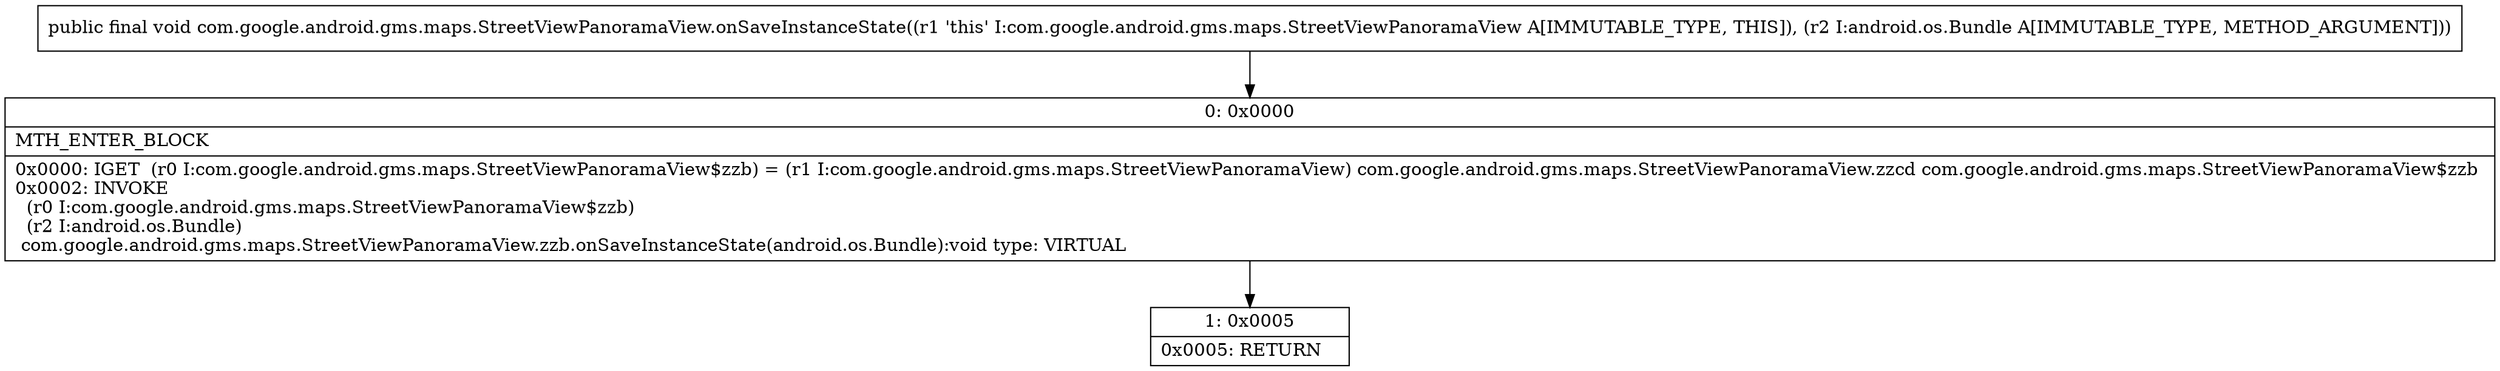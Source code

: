 digraph "CFG forcom.google.android.gms.maps.StreetViewPanoramaView.onSaveInstanceState(Landroid\/os\/Bundle;)V" {
Node_0 [shape=record,label="{0\:\ 0x0000|MTH_ENTER_BLOCK\l|0x0000: IGET  (r0 I:com.google.android.gms.maps.StreetViewPanoramaView$zzb) = (r1 I:com.google.android.gms.maps.StreetViewPanoramaView) com.google.android.gms.maps.StreetViewPanoramaView.zzcd com.google.android.gms.maps.StreetViewPanoramaView$zzb \l0x0002: INVOKE  \l  (r0 I:com.google.android.gms.maps.StreetViewPanoramaView$zzb)\l  (r2 I:android.os.Bundle)\l com.google.android.gms.maps.StreetViewPanoramaView.zzb.onSaveInstanceState(android.os.Bundle):void type: VIRTUAL \l}"];
Node_1 [shape=record,label="{1\:\ 0x0005|0x0005: RETURN   \l}"];
MethodNode[shape=record,label="{public final void com.google.android.gms.maps.StreetViewPanoramaView.onSaveInstanceState((r1 'this' I:com.google.android.gms.maps.StreetViewPanoramaView A[IMMUTABLE_TYPE, THIS]), (r2 I:android.os.Bundle A[IMMUTABLE_TYPE, METHOD_ARGUMENT])) }"];
MethodNode -> Node_0;
Node_0 -> Node_1;
}

